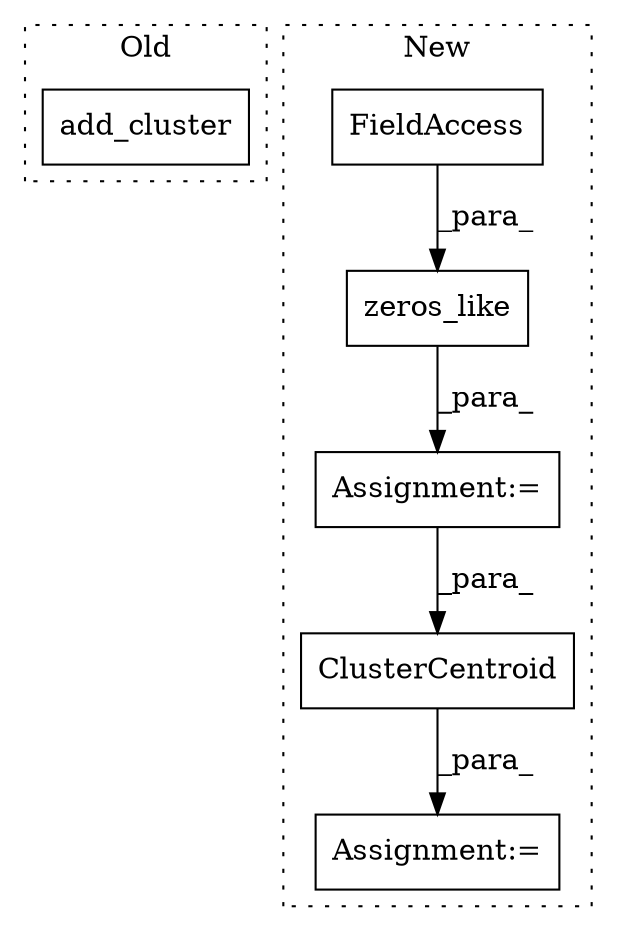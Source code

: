 digraph G {
subgraph cluster0 {
1 [label="add_cluster" a="32" s="18391" l="13" shape="box"];
label = "Old";
style="dotted";
}
subgraph cluster1 {
2 [label="ClusterCentroid" a="32" s="21497,21528" l="16,1" shape="box"];
3 [label="Assignment:=" a="7" s="21496" l="1" shape="box"];
4 [label="Assignment:=" a="7" s="21281" l="1" shape="box"];
5 [label="zeros_like" a="32" s="21288,21307" l="11,1" shape="box"];
6 [label="FieldAccess" a="22" s="21299" l="8" shape="box"];
label = "New";
style="dotted";
}
2 -> 3 [label="_para_"];
4 -> 2 [label="_para_"];
5 -> 4 [label="_para_"];
6 -> 5 [label="_para_"];
}